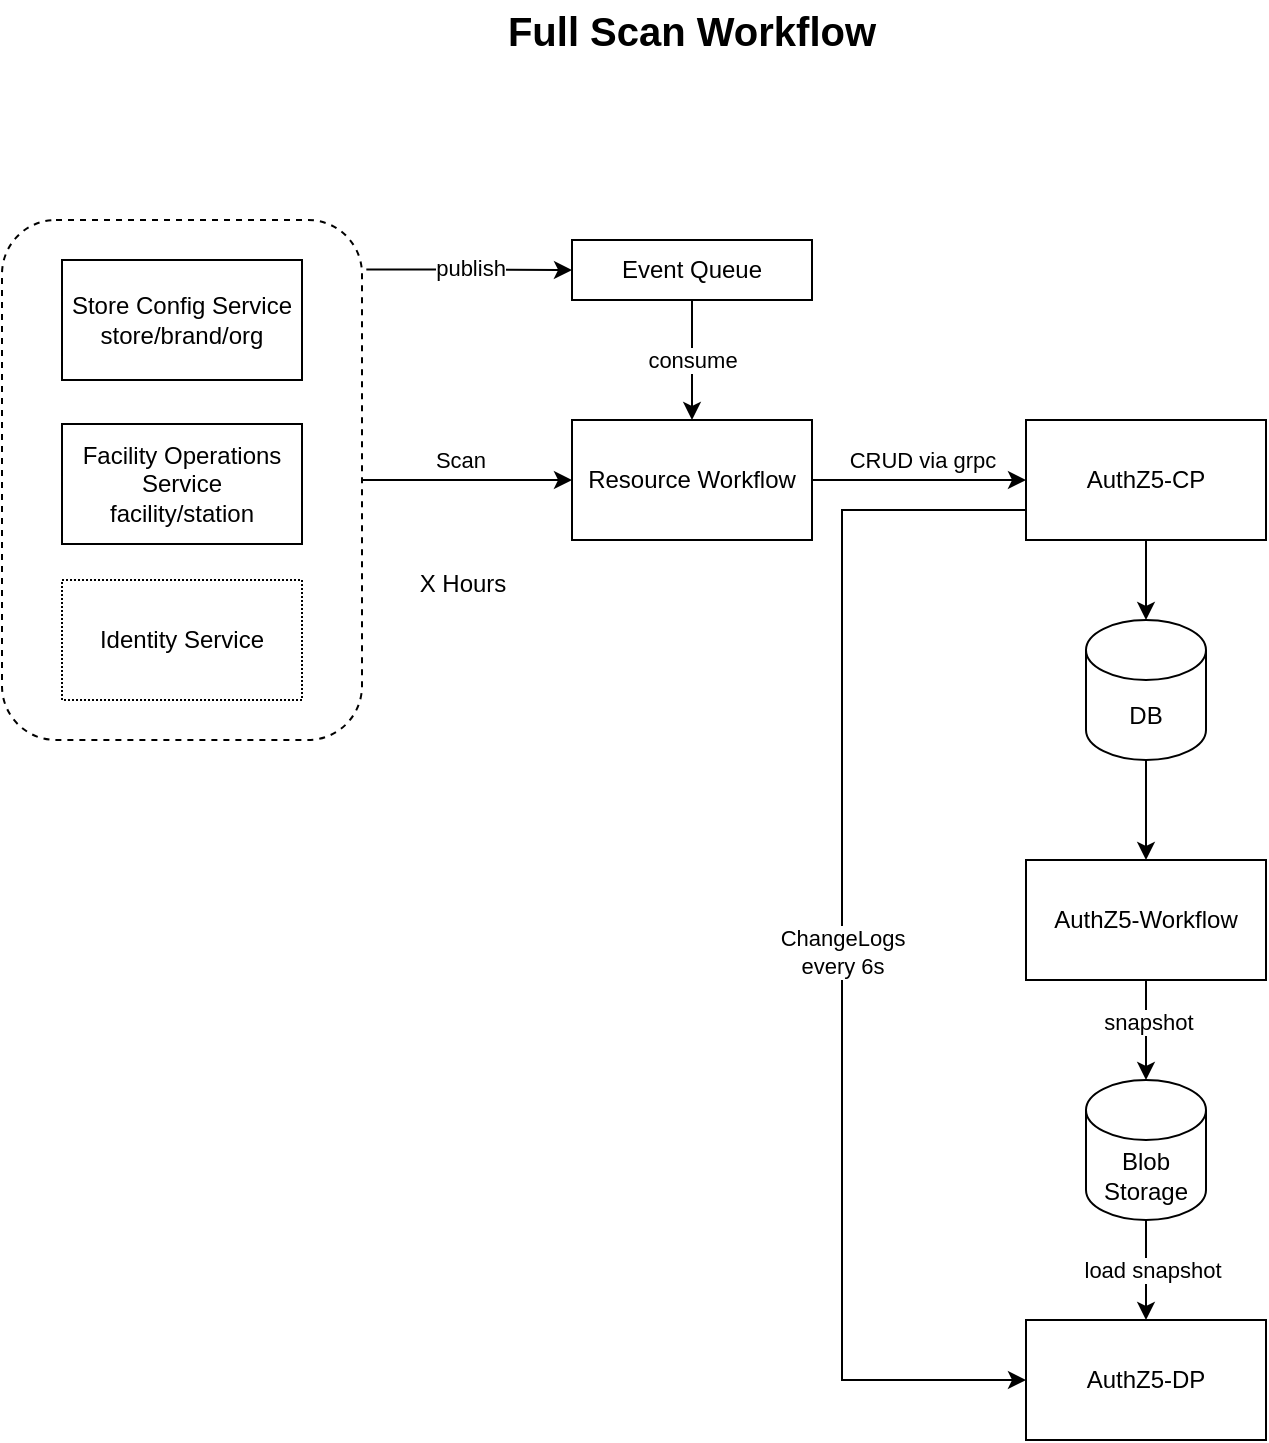 <mxfile version="22.1.11" type="github">
  <diagram name="Page-1" id="nFEkr7MXQn5QJwcauib3">
    <mxGraphModel dx="592" dy="1044" grid="1" gridSize="10" guides="1" tooltips="1" connect="1" arrows="1" fold="1" page="1" pageScale="1" pageWidth="850" pageHeight="1100" math="0" shadow="0">
      <root>
        <mxCell id="0" />
        <mxCell id="1" parent="0" />
        <mxCell id="Q-IYmzp6fRvz9Zu8DMFd-7" style="edgeStyle=orthogonalEdgeStyle;rounded=0;orthogonalLoop=1;jettySize=auto;html=1;exitX=1;exitY=0.5;exitDx=0;exitDy=0;entryX=0;entryY=0.5;entryDx=0;entryDy=0;" parent="1" source="Q-IYmzp6fRvz9Zu8DMFd-3" target="Q-IYmzp6fRvz9Zu8DMFd-6" edge="1">
          <mxGeometry relative="1" as="geometry" />
        </mxCell>
        <mxCell id="Q-IYmzp6fRvz9Zu8DMFd-8" value="Scan" style="edgeLabel;html=1;align=center;verticalAlign=middle;resizable=0;points=[];" parent="Q-IYmzp6fRvz9Zu8DMFd-7" vertex="1" connectable="0">
          <mxGeometry x="-0.139" y="2" relative="1" as="geometry">
            <mxPoint x="4" y="-8" as="offset" />
          </mxGeometry>
        </mxCell>
        <mxCell id="ioJeMdqQLY61aajWC5Sn-17" style="edgeStyle=orthogonalEdgeStyle;rounded=0;orthogonalLoop=1;jettySize=auto;html=1;exitX=1.012;exitY=0.095;exitDx=0;exitDy=0;entryX=0;entryY=0.5;entryDx=0;entryDy=0;exitPerimeter=0;" edge="1" parent="1" source="Q-IYmzp6fRvz9Zu8DMFd-3" target="ioJeMdqQLY61aajWC5Sn-16">
          <mxGeometry relative="1" as="geometry" />
        </mxCell>
        <mxCell id="ioJeMdqQLY61aajWC5Sn-19" value="publish" style="edgeLabel;html=1;align=center;verticalAlign=middle;resizable=0;points=[];" vertex="1" connectable="0" parent="ioJeMdqQLY61aajWC5Sn-17">
          <mxGeometry x="0.013" y="1" relative="1" as="geometry">
            <mxPoint as="offset" />
          </mxGeometry>
        </mxCell>
        <mxCell id="Q-IYmzp6fRvz9Zu8DMFd-3" value="" style="rounded=1;whiteSpace=wrap;html=1;dashed=1;" parent="1" vertex="1">
          <mxGeometry x="100" y="190" width="180" height="260" as="geometry" />
        </mxCell>
        <mxCell id="Q-IYmzp6fRvz9Zu8DMFd-1" value="Store Config Service&lt;br&gt;store/brand/org" style="rounded=0;whiteSpace=wrap;html=1;" parent="1" vertex="1">
          <mxGeometry x="130" y="210" width="120" height="60" as="geometry" />
        </mxCell>
        <mxCell id="Q-IYmzp6fRvz9Zu8DMFd-2" value="&lt;font style=&quot;font-size: 20px;&quot;&gt;&lt;b&gt;Full Scan Workflow&lt;/b&gt;&lt;/font&gt;" style="text;html=1;strokeColor=none;fillColor=none;align=center;verticalAlign=middle;whiteSpace=wrap;rounded=0;" parent="1" vertex="1">
          <mxGeometry x="350" y="80" width="190" height="30" as="geometry" />
        </mxCell>
        <mxCell id="Q-IYmzp6fRvz9Zu8DMFd-5" value="Identity Service" style="rounded=0;whiteSpace=wrap;html=1;dashed=1;dashPattern=1 1;" parent="1" vertex="1">
          <mxGeometry x="130" y="370" width="120" height="60" as="geometry" />
        </mxCell>
        <mxCell id="ioJeMdqQLY61aajWC5Sn-3" value="" style="edgeStyle=orthogonalEdgeStyle;rounded=0;orthogonalLoop=1;jettySize=auto;html=1;" edge="1" parent="1" source="Q-IYmzp6fRvz9Zu8DMFd-6" target="ioJeMdqQLY61aajWC5Sn-2">
          <mxGeometry relative="1" as="geometry" />
        </mxCell>
        <mxCell id="ioJeMdqQLY61aajWC5Sn-20" value="CRUD via grpc" style="edgeLabel;html=1;align=center;verticalAlign=middle;resizable=0;points=[];" vertex="1" connectable="0" parent="ioJeMdqQLY61aajWC5Sn-3">
          <mxGeometry x="-0.27" y="-2" relative="1" as="geometry">
            <mxPoint x="16" y="-12" as="offset" />
          </mxGeometry>
        </mxCell>
        <mxCell id="Q-IYmzp6fRvz9Zu8DMFd-6" value="Resource Workflow" style="rounded=0;whiteSpace=wrap;html=1;" parent="1" vertex="1">
          <mxGeometry x="385" y="290" width="120" height="60" as="geometry" />
        </mxCell>
        <mxCell id="Q-IYmzp6fRvz9Zu8DMFd-10" value="X Hours" style="shape=image;html=1;verticalAlign=top;verticalLabelPosition=bottom;labelBackgroundColor=#ffffff;imageAspect=0;aspect=fixed;image=https://cdn3.iconfinder.com/data/icons/UltimateGnome/128x128/status/gnome-fs-loading-icon.png" parent="1" vertex="1">
          <mxGeometry x="316" y="330" width="28" height="28" as="geometry" />
        </mxCell>
        <mxCell id="ioJeMdqQLY61aajWC5Sn-1" value="Facility Operations Service&lt;br&gt;facility/station" style="rounded=0;whiteSpace=wrap;html=1;" vertex="1" parent="1">
          <mxGeometry x="130" y="292" width="120" height="60" as="geometry" />
        </mxCell>
        <mxCell id="ioJeMdqQLY61aajWC5Sn-14" style="edgeStyle=orthogonalEdgeStyle;rounded=0;orthogonalLoop=1;jettySize=auto;html=1;exitX=0;exitY=0.75;exitDx=0;exitDy=0;entryX=0;entryY=0.5;entryDx=0;entryDy=0;" edge="1" parent="1" source="ioJeMdqQLY61aajWC5Sn-2" target="ioJeMdqQLY61aajWC5Sn-11">
          <mxGeometry relative="1" as="geometry">
            <Array as="points">
              <mxPoint x="520" y="335" />
              <mxPoint x="520" y="770" />
            </Array>
          </mxGeometry>
        </mxCell>
        <mxCell id="ioJeMdqQLY61aajWC5Sn-15" value="ChangeLogs&lt;br&gt;every 6s" style="edgeLabel;html=1;align=center;verticalAlign=middle;resizable=0;points=[];" vertex="1" connectable="0" parent="ioJeMdqQLY61aajWC5Sn-14">
          <mxGeometry x="0.012" relative="1" as="geometry">
            <mxPoint as="offset" />
          </mxGeometry>
        </mxCell>
        <mxCell id="ioJeMdqQLY61aajWC5Sn-2" value="AuthZ5-CP" style="whiteSpace=wrap;html=1;rounded=0;" vertex="1" parent="1">
          <mxGeometry x="612" y="290" width="120" height="60" as="geometry" />
        </mxCell>
        <mxCell id="ioJeMdqQLY61aajWC5Sn-10" style="edgeStyle=orthogonalEdgeStyle;rounded=0;orthogonalLoop=1;jettySize=auto;html=1;exitX=0.5;exitY=1;exitDx=0;exitDy=0;exitPerimeter=0;entryX=0.5;entryY=0;entryDx=0;entryDy=0;" edge="1" parent="1" source="ioJeMdqQLY61aajWC5Sn-4" target="ioJeMdqQLY61aajWC5Sn-6">
          <mxGeometry relative="1" as="geometry" />
        </mxCell>
        <mxCell id="ioJeMdqQLY61aajWC5Sn-4" value="DB" style="shape=cylinder3;whiteSpace=wrap;html=1;boundedLbl=1;backgroundOutline=1;size=15;" vertex="1" parent="1">
          <mxGeometry x="642" y="390" width="60" height="70" as="geometry" />
        </mxCell>
        <mxCell id="ioJeMdqQLY61aajWC5Sn-5" style="edgeStyle=orthogonalEdgeStyle;rounded=0;orthogonalLoop=1;jettySize=auto;html=1;exitX=0.5;exitY=1;exitDx=0;exitDy=0;entryX=0.5;entryY=0;entryDx=0;entryDy=0;entryPerimeter=0;" edge="1" parent="1" source="ioJeMdqQLY61aajWC5Sn-2" target="ioJeMdqQLY61aajWC5Sn-4">
          <mxGeometry relative="1" as="geometry" />
        </mxCell>
        <mxCell id="ioJeMdqQLY61aajWC5Sn-6" value="AuthZ5-Workflow" style="whiteSpace=wrap;html=1;rounded=0;" vertex="1" parent="1">
          <mxGeometry x="612" y="510" width="120" height="60" as="geometry" />
        </mxCell>
        <mxCell id="ioJeMdqQLY61aajWC5Sn-12" style="edgeStyle=orthogonalEdgeStyle;rounded=0;orthogonalLoop=1;jettySize=auto;html=1;exitX=0.5;exitY=1;exitDx=0;exitDy=0;exitPerimeter=0;" edge="1" parent="1" source="ioJeMdqQLY61aajWC5Sn-7" target="ioJeMdqQLY61aajWC5Sn-11">
          <mxGeometry relative="1" as="geometry" />
        </mxCell>
        <mxCell id="ioJeMdqQLY61aajWC5Sn-13" value="load snapshot" style="edgeLabel;html=1;align=center;verticalAlign=middle;resizable=0;points=[];" vertex="1" connectable="0" parent="ioJeMdqQLY61aajWC5Sn-12">
          <mxGeometry x="-0.016" y="3" relative="1" as="geometry">
            <mxPoint as="offset" />
          </mxGeometry>
        </mxCell>
        <mxCell id="ioJeMdqQLY61aajWC5Sn-7" value="Blob Storage" style="shape=cylinder3;whiteSpace=wrap;html=1;boundedLbl=1;backgroundOutline=1;size=15;" vertex="1" parent="1">
          <mxGeometry x="642" y="620" width="60" height="70" as="geometry" />
        </mxCell>
        <mxCell id="ioJeMdqQLY61aajWC5Sn-8" style="edgeStyle=orthogonalEdgeStyle;rounded=0;orthogonalLoop=1;jettySize=auto;html=1;entryX=0.5;entryY=0;entryDx=0;entryDy=0;entryPerimeter=0;" edge="1" parent="1" source="ioJeMdqQLY61aajWC5Sn-6" target="ioJeMdqQLY61aajWC5Sn-7">
          <mxGeometry relative="1" as="geometry" />
        </mxCell>
        <mxCell id="ioJeMdqQLY61aajWC5Sn-9" value="snapshot" style="edgeLabel;html=1;align=center;verticalAlign=middle;resizable=0;points=[];" vertex="1" connectable="0" parent="ioJeMdqQLY61aajWC5Sn-8">
          <mxGeometry x="-0.168" y="1" relative="1" as="geometry">
            <mxPoint as="offset" />
          </mxGeometry>
        </mxCell>
        <mxCell id="ioJeMdqQLY61aajWC5Sn-11" value="AuthZ5-DP" style="whiteSpace=wrap;html=1;rounded=0;" vertex="1" parent="1">
          <mxGeometry x="612" y="740" width="120" height="60" as="geometry" />
        </mxCell>
        <mxCell id="ioJeMdqQLY61aajWC5Sn-18" value="consume" style="edgeStyle=orthogonalEdgeStyle;rounded=0;orthogonalLoop=1;jettySize=auto;html=1;exitX=0.5;exitY=1;exitDx=0;exitDy=0;" edge="1" parent="1" source="ioJeMdqQLY61aajWC5Sn-16" target="Q-IYmzp6fRvz9Zu8DMFd-6">
          <mxGeometry relative="1" as="geometry" />
        </mxCell>
        <mxCell id="ioJeMdqQLY61aajWC5Sn-16" value="Event Queue" style="rounded=0;whiteSpace=wrap;html=1;" vertex="1" parent="1">
          <mxGeometry x="385" y="200" width="120" height="30" as="geometry" />
        </mxCell>
      </root>
    </mxGraphModel>
  </diagram>
</mxfile>
